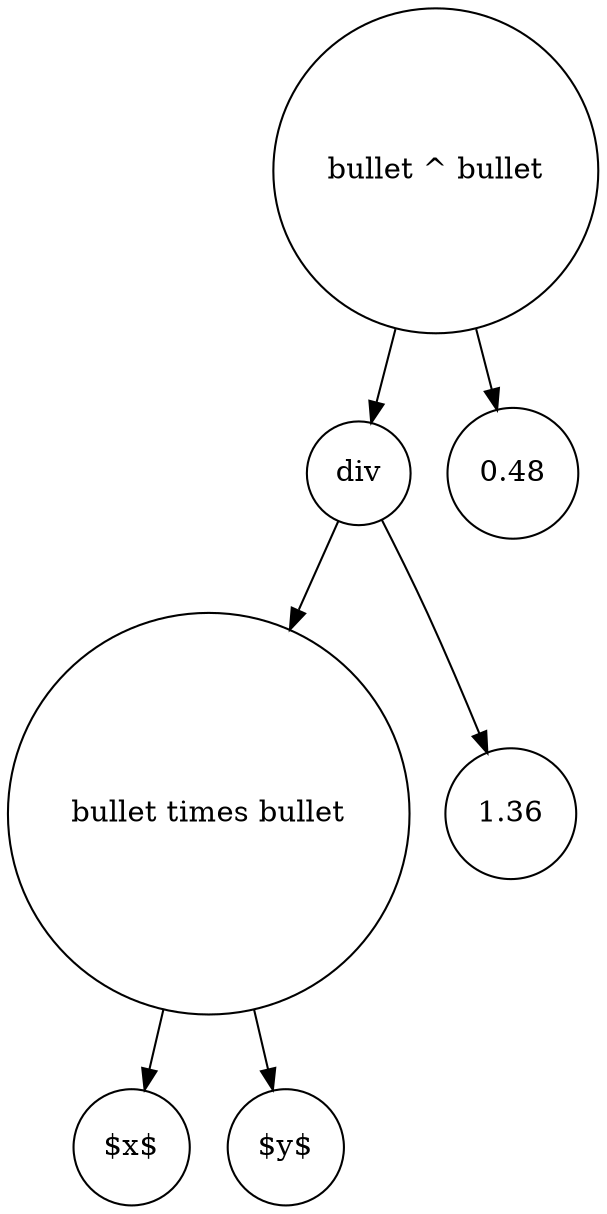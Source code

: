digraph G1 {
  node [shape="circle",style="n"];

  Pow [label="\bullet ^ \bullet"];
  Div [label="\div"];
  Mul [label="\bullet \times \bullet"];
  X [label="$x$"];
  Y [label="$y$"];
  C1 [label="0.48"];
  C2 [label="1.36"];

  Pow -> Div;
  Pow -> C1;

  Div -> C2;
  Div -> Mul;

  Mul -> X;
  Mul -> Y;
}
  
